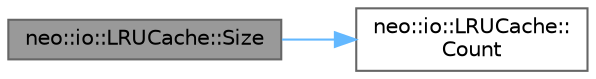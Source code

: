 digraph "neo::io::LRUCache::Size"
{
 // LATEX_PDF_SIZE
  bgcolor="transparent";
  edge [fontname=Helvetica,fontsize=10,labelfontname=Helvetica,labelfontsize=10];
  node [fontname=Helvetica,fontsize=10,shape=box,height=0.2,width=0.4];
  rankdir="LR";
  Node1 [id="Node000001",label="neo::io::LRUCache::Size",height=0.2,width=0.4,color="gray40", fillcolor="grey60", style="filled", fontcolor="black",tooltip="Alias for Count."];
  Node1 -> Node2 [id="edge1_Node000001_Node000002",color="steelblue1",style="solid",tooltip=" "];
  Node2 [id="Node000002",label="neo::io::LRUCache::\lCount",height=0.2,width=0.4,color="grey40", fillcolor="white", style="filled",URL="$classneo_1_1io_1_1_l_r_u_cache.html#afed9fd5b6e7087983a2affd0c31d6ef9",tooltip="Gets the number of items in the cache."];
}
